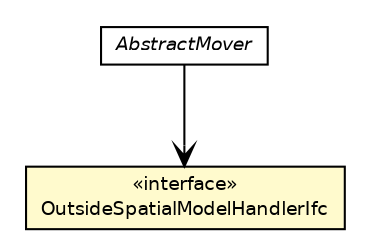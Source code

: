 #!/usr/local/bin/dot
#
# Class diagram 
# Generated by UMLGraph version 5.4 (http://www.umlgraph.org/)
#

digraph G {
	edge [fontname="Helvetica",fontsize=10,labelfontname="Helvetica",labelfontsize=10];
	node [fontname="Helvetica",fontsize=10,shape=plaintext];
	nodesep=0.25;
	ranksep=0.5;
	// jsl.modeling.elements.spatial.OutsideSpatialModelHandlerIfc
	c141367 [label=<<table title="jsl.modeling.elements.spatial.OutsideSpatialModelHandlerIfc" border="0" cellborder="1" cellspacing="0" cellpadding="2" port="p" bgcolor="lemonChiffon" href="./OutsideSpatialModelHandlerIfc.html">
		<tr><td><table border="0" cellspacing="0" cellpadding="1">
<tr><td align="center" balign="center"> &#171;interface&#187; </td></tr>
<tr><td align="center" balign="center"> OutsideSpatialModelHandlerIfc </td></tr>
		</table></td></tr>
		</table>>, URL="./OutsideSpatialModelHandlerIfc.html", fontname="Helvetica", fontcolor="black", fontsize=9.0];
	// jsl.modeling.elements.spatial.AbstractMover
	c141383 [label=<<table title="jsl.modeling.elements.spatial.AbstractMover" border="0" cellborder="1" cellspacing="0" cellpadding="2" port="p" href="./AbstractMover.html">
		<tr><td><table border="0" cellspacing="0" cellpadding="1">
<tr><td align="center" balign="center"><font face="Helvetica-Oblique"> AbstractMover </font></td></tr>
		</table></td></tr>
		</table>>, URL="./AbstractMover.html", fontname="Helvetica", fontcolor="black", fontsize=9.0];
	// jsl.modeling.elements.spatial.AbstractMover NAVASSOC jsl.modeling.elements.spatial.OutsideSpatialModelHandlerIfc
	c141383:p -> c141367:p [taillabel="", label="", headlabel="", fontname="Helvetica", fontcolor="black", fontsize=10.0, color="black", arrowhead=open];
}

